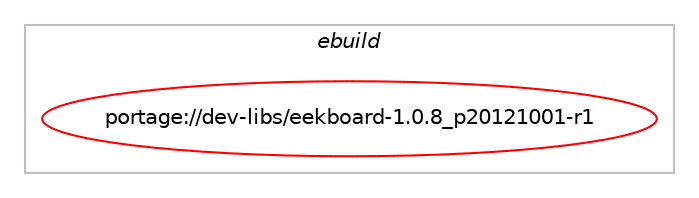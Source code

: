 digraph prolog {

# *************
# Graph options
# *************

newrank=true;
concentrate=true;
compound=true;
graph [rankdir=LR,fontname=Helvetica,fontsize=10,ranksep=1.5];#, ranksep=2.5, nodesep=0.2];
edge  [arrowhead=vee];
node  [fontname=Helvetica,fontsize=10];

# **********
# The ebuild
# **********

subgraph cluster_leftcol {
color=gray;
label=<<i>ebuild</i>>;
id [label="portage://dev-libs/eekboard-1.0.8_p20121001-r1", color=red, width=4, href="../dev-libs/eekboard-1.0.8_p20121001-r1.svg"];
}

# ****************
# The dependencies
# ****************

subgraph cluster_midcol {
color=gray;
label=<<i>dependencies</i>>;
subgraph cluster_compile {
fillcolor="#eeeeee";
style=filled;
label=<<i>compile</i>>;
# *** BEGIN UNKNOWN DEPENDENCY TYPE (TODO) ***
# id -> equal(use_conditional_group(positive,introspection,portage://dev-libs/eekboard-1.0.8_p20121001-r1,[package_dependency(portage://dev-libs/eekboard-1.0.8_p20121001-r1,install,no,dev-libs,gobject-introspection,none,[,,],[],[])]))
# *** END UNKNOWN DEPENDENCY TYPE (TODO) ***

# *** BEGIN UNKNOWN DEPENDENCY TYPE (TODO) ***
# id -> equal(use_conditional_group(positive,libcanberra,portage://dev-libs/eekboard-1.0.8_p20121001-r1,[package_dependency(portage://dev-libs/eekboard-1.0.8_p20121001-r1,install,no,media-libs,libcanberra,none,[,,],[],[use(enable(gtk3),positive)])]))
# *** END UNKNOWN DEPENDENCY TYPE (TODO) ***

# *** BEGIN UNKNOWN DEPENDENCY TYPE (TODO) ***
# id -> equal(use_conditional_group(positive,vala,portage://dev-libs/eekboard-1.0.8_p20121001-r1,[any_of_group([package_dependency(portage://dev-libs/eekboard-1.0.8_p20121001-r1,install,no,dev-lang,vala,none,[,,],[slot(0.56)],[use(enable(vapigen),positive)])])]))
# *** END UNKNOWN DEPENDENCY TYPE (TODO) ***

# *** BEGIN UNKNOWN DEPENDENCY TYPE (TODO) ***
# id -> equal(use_conditional_group(positive,xtest,portage://dev-libs/eekboard-1.0.8_p20121001-r1,[package_dependency(portage://dev-libs/eekboard-1.0.8_p20121001-r1,install,no,x11-libs,libXtst,none,[,,],[],[])]))
# *** END UNKNOWN DEPENDENCY TYPE (TODO) ***

# *** BEGIN UNKNOWN DEPENDENCY TYPE (TODO) ***
# id -> equal(package_dependency(portage://dev-libs/eekboard-1.0.8_p20121001-r1,install,no,app-accessibility,at-spi2-core,none,[,,],[],[]))
# *** END UNKNOWN DEPENDENCY TYPE (TODO) ***

# *** BEGIN UNKNOWN DEPENDENCY TYPE (TODO) ***
# id -> equal(package_dependency(portage://dev-libs/eekboard-1.0.8_p20121001-r1,install,no,dev-libs,glib,none,[,,],[slot(2)],[]))
# *** END UNKNOWN DEPENDENCY TYPE (TODO) ***

# *** BEGIN UNKNOWN DEPENDENCY TYPE (TODO) ***
# id -> equal(package_dependency(portage://dev-libs/eekboard-1.0.8_p20121001-r1,install,no,dev-libs,libcroco,none,[,,],[],[]))
# *** END UNKNOWN DEPENDENCY TYPE (TODO) ***

# *** BEGIN UNKNOWN DEPENDENCY TYPE (TODO) ***
# id -> equal(package_dependency(portage://dev-libs/eekboard-1.0.8_p20121001-r1,install,no,dev-util,desktop-file-utils,none,[,,],[],[]))
# *** END UNKNOWN DEPENDENCY TYPE (TODO) ***

# *** BEGIN UNKNOWN DEPENDENCY TYPE (TODO) ***
# id -> equal(package_dependency(portage://dev-libs/eekboard-1.0.8_p20121001-r1,install,no,virtual,libintl,none,[,,],[],[]))
# *** END UNKNOWN DEPENDENCY TYPE (TODO) ***

# *** BEGIN UNKNOWN DEPENDENCY TYPE (TODO) ***
# id -> equal(package_dependency(portage://dev-libs/eekboard-1.0.8_p20121001-r1,install,no,x11-libs,gtk+,none,[,,],[slot(3)],[]))
# *** END UNKNOWN DEPENDENCY TYPE (TODO) ***

# *** BEGIN UNKNOWN DEPENDENCY TYPE (TODO) ***
# id -> equal(package_dependency(portage://dev-libs/eekboard-1.0.8_p20121001-r1,install,no,x11-libs,libX11,none,[,,],[],[]))
# *** END UNKNOWN DEPENDENCY TYPE (TODO) ***

# *** BEGIN UNKNOWN DEPENDENCY TYPE (TODO) ***
# id -> equal(package_dependency(portage://dev-libs/eekboard-1.0.8_p20121001-r1,install,no,x11-libs,libxklavier,none,[,,],[],[]))
# *** END UNKNOWN DEPENDENCY TYPE (TODO) ***

# *** BEGIN UNKNOWN DEPENDENCY TYPE (TODO) ***
# id -> equal(package_dependency(portage://dev-libs/eekboard-1.0.8_p20121001-r1,install,no,x11-libs,pango,none,[,,],[],[]))
# *** END UNKNOWN DEPENDENCY TYPE (TODO) ***

# *** BEGIN UNKNOWN DEPENDENCY TYPE (TODO) ***
# id -> equal(package_dependency(portage://dev-libs/eekboard-1.0.8_p20121001-r1,install,no,x11-misc,shared-mime-info,none,[,,],[],[]))
# *** END UNKNOWN DEPENDENCY TYPE (TODO) ***

}
subgraph cluster_compileandrun {
fillcolor="#eeeeee";
style=filled;
label=<<i>compile and run</i>>;
}
subgraph cluster_run {
fillcolor="#eeeeee";
style=filled;
label=<<i>run</i>>;
# *** BEGIN UNKNOWN DEPENDENCY TYPE (TODO) ***
# id -> equal(use_conditional_group(positive,introspection,portage://dev-libs/eekboard-1.0.8_p20121001-r1,[package_dependency(portage://dev-libs/eekboard-1.0.8_p20121001-r1,run,no,dev-libs,gobject-introspection,none,[,,],[],[])]))
# *** END UNKNOWN DEPENDENCY TYPE (TODO) ***

# *** BEGIN UNKNOWN DEPENDENCY TYPE (TODO) ***
# id -> equal(use_conditional_group(positive,libcanberra,portage://dev-libs/eekboard-1.0.8_p20121001-r1,[package_dependency(portage://dev-libs/eekboard-1.0.8_p20121001-r1,run,no,media-libs,libcanberra,none,[,,],[],[use(enable(gtk3),positive)])]))
# *** END UNKNOWN DEPENDENCY TYPE (TODO) ***

# *** BEGIN UNKNOWN DEPENDENCY TYPE (TODO) ***
# id -> equal(use_conditional_group(positive,vala,portage://dev-libs/eekboard-1.0.8_p20121001-r1,[any_of_group([package_dependency(portage://dev-libs/eekboard-1.0.8_p20121001-r1,run,no,dev-lang,vala,none,[,,],[slot(0.56)],[use(enable(vapigen),positive)])])]))
# *** END UNKNOWN DEPENDENCY TYPE (TODO) ***

# *** BEGIN UNKNOWN DEPENDENCY TYPE (TODO) ***
# id -> equal(use_conditional_group(positive,xtest,portage://dev-libs/eekboard-1.0.8_p20121001-r1,[package_dependency(portage://dev-libs/eekboard-1.0.8_p20121001-r1,run,no,x11-libs,libXtst,none,[,,],[],[])]))
# *** END UNKNOWN DEPENDENCY TYPE (TODO) ***

# *** BEGIN UNKNOWN DEPENDENCY TYPE (TODO) ***
# id -> equal(package_dependency(portage://dev-libs/eekboard-1.0.8_p20121001-r1,run,no,app-accessibility,at-spi2-core,none,[,,],[],[]))
# *** END UNKNOWN DEPENDENCY TYPE (TODO) ***

# *** BEGIN UNKNOWN DEPENDENCY TYPE (TODO) ***
# id -> equal(package_dependency(portage://dev-libs/eekboard-1.0.8_p20121001-r1,run,no,dev-libs,glib,none,[,,],[slot(2)],[]))
# *** END UNKNOWN DEPENDENCY TYPE (TODO) ***

# *** BEGIN UNKNOWN DEPENDENCY TYPE (TODO) ***
# id -> equal(package_dependency(portage://dev-libs/eekboard-1.0.8_p20121001-r1,run,no,dev-libs,libcroco,none,[,,],[],[]))
# *** END UNKNOWN DEPENDENCY TYPE (TODO) ***

# *** BEGIN UNKNOWN DEPENDENCY TYPE (TODO) ***
# id -> equal(package_dependency(portage://dev-libs/eekboard-1.0.8_p20121001-r1,run,no,virtual,libintl,none,[,,],[],[]))
# *** END UNKNOWN DEPENDENCY TYPE (TODO) ***

# *** BEGIN UNKNOWN DEPENDENCY TYPE (TODO) ***
# id -> equal(package_dependency(portage://dev-libs/eekboard-1.0.8_p20121001-r1,run,no,x11-libs,gtk+,none,[,,],[slot(3)],[]))
# *** END UNKNOWN DEPENDENCY TYPE (TODO) ***

# *** BEGIN UNKNOWN DEPENDENCY TYPE (TODO) ***
# id -> equal(package_dependency(portage://dev-libs/eekboard-1.0.8_p20121001-r1,run,no,x11-libs,libX11,none,[,,],[],[]))
# *** END UNKNOWN DEPENDENCY TYPE (TODO) ***

# *** BEGIN UNKNOWN DEPENDENCY TYPE (TODO) ***
# id -> equal(package_dependency(portage://dev-libs/eekboard-1.0.8_p20121001-r1,run,no,x11-libs,libxklavier,none,[,,],[],[]))
# *** END UNKNOWN DEPENDENCY TYPE (TODO) ***

# *** BEGIN UNKNOWN DEPENDENCY TYPE (TODO) ***
# id -> equal(package_dependency(portage://dev-libs/eekboard-1.0.8_p20121001-r1,run,no,x11-libs,pango,none,[,,],[],[]))
# *** END UNKNOWN DEPENDENCY TYPE (TODO) ***

}
}

# **************
# The candidates
# **************

subgraph cluster_choices {
rank=same;
color=gray;
label=<<i>candidates</i>>;

}

}
